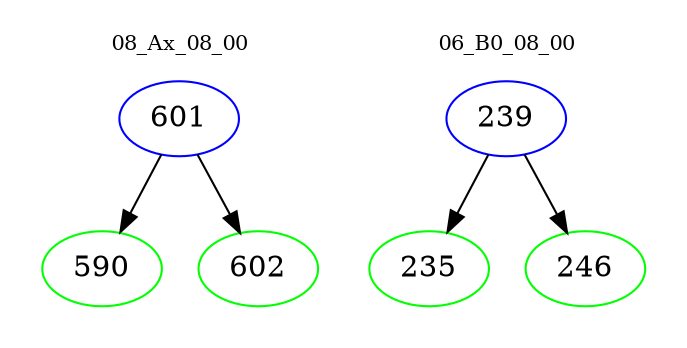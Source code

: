 digraph{
subgraph cluster_0 {
color = white
label = "08_Ax_08_00";
fontsize=10;
T0_601 [label="601", color="blue"]
T0_601 -> T0_590 [color="black"]
T0_590 [label="590", color="green"]
T0_601 -> T0_602 [color="black"]
T0_602 [label="602", color="green"]
}
subgraph cluster_1 {
color = white
label = "06_B0_08_00";
fontsize=10;
T1_239 [label="239", color="blue"]
T1_239 -> T1_235 [color="black"]
T1_235 [label="235", color="green"]
T1_239 -> T1_246 [color="black"]
T1_246 [label="246", color="green"]
}
}
